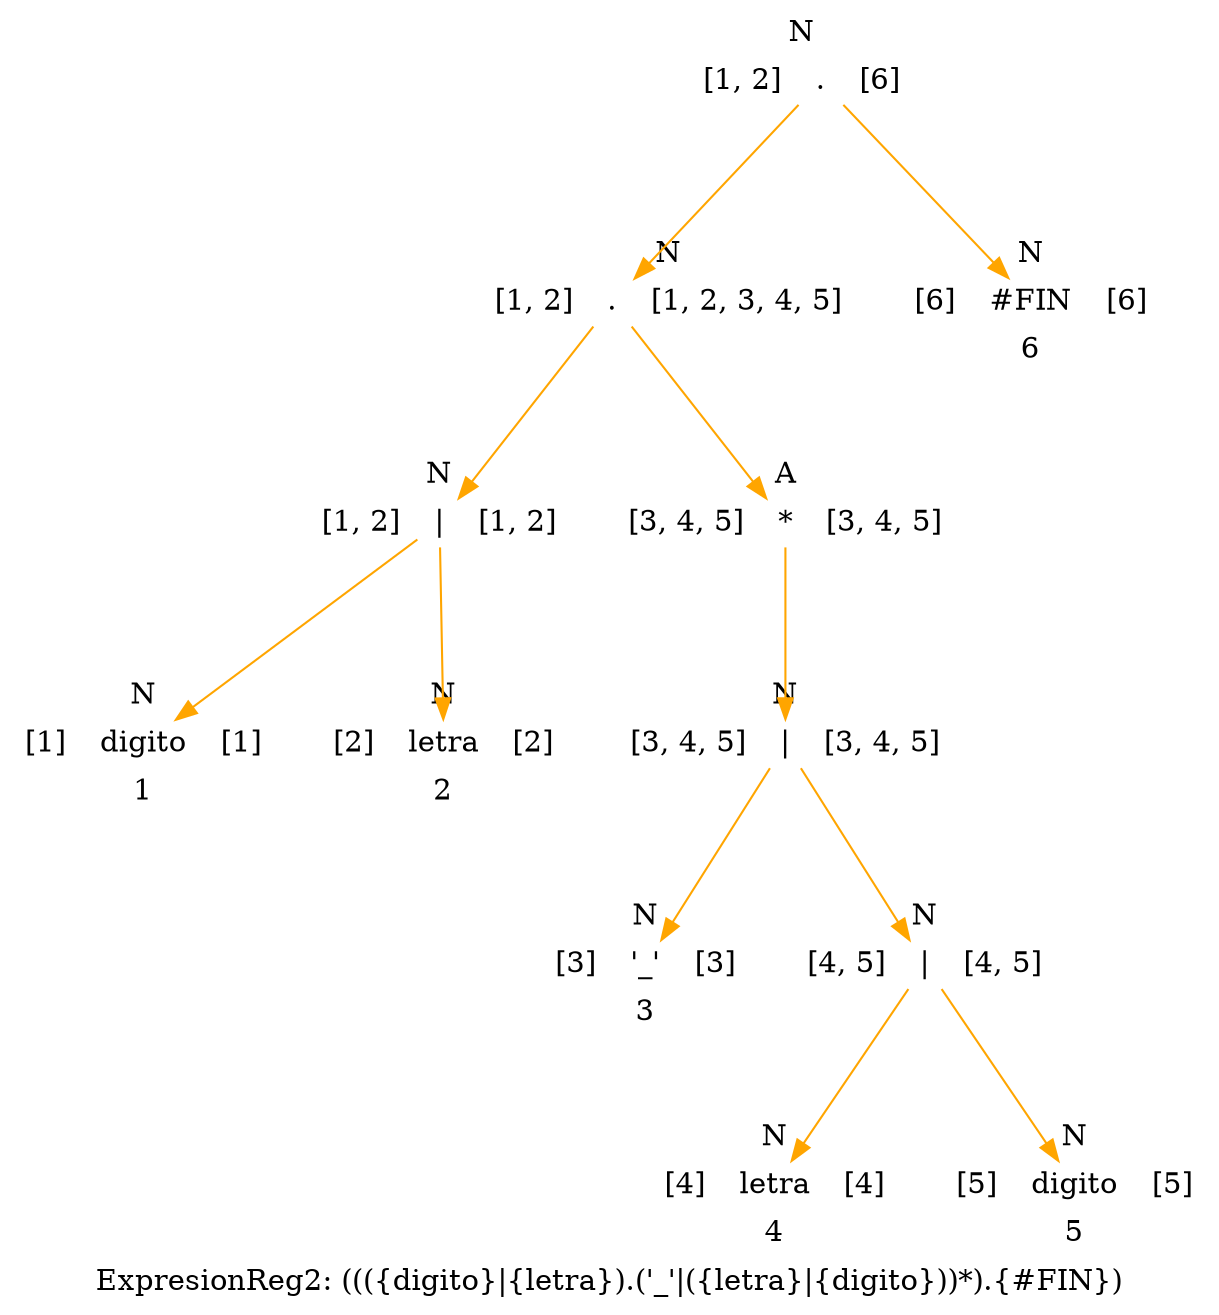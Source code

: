 digraph structs {
    node [shape=record];
    label = "ExpresionReg2: ((({digito}|{letra}).('_'|({letra}|{digito}))*).{#FIN})";
    Nodo12 [label="{ N |{[1, 2]|<here> . |[6]}| }" color="white"];
    Nodo10 [label="{ N |{[1, 2]|<here> . |[1, 2, 3, 4, 5]}| }" color="white"];
    Nodo3 [label="{ N |{[1, 2]|<here> \| |[1, 2]}| }" color="white"];
    Nodo1 [label="{ N |{[1]|<here> digito |[1]}| 1}" color="white"];
    Nodo2 [label="{ N |{[2]|<here> letra |[2]}| 2}" color="white"];
    Nodo9 [label="{ A |{[3, 4, 5]|<here> * |[3, 4, 5]}| }" color="white"];
    Nodo8 [label="{ N |{[3, 4, 5]|<here> \| |[3, 4, 5]}| }" color="white"];
    Nodo4 [label="{ N |{[3]|<here> '_' |[3]}| 3}" color="white"];
    Nodo7 [label="{ N |{[4, 5]|<here> \| |[4, 5]}| }" color="white"];
    Nodo5 [label="{ N |{[4]|<here> letra |[4]}| 4}" color="white"];
    Nodo6 [label="{ N |{[5]|<here> digito |[5]}| 5}" color="white"];
    Nodo11 [label="{ N |{[6]|<here> #FIN |[6]}| 6}" color="white"];
    Nodo12:here -> Nodo10:here [color="orange"];
    Nodo12:here -> Nodo11:here [color="orange"];
    Nodo10:here -> Nodo3:here [color="orange"];
    Nodo10:here -> Nodo9:here [color="orange"];
    Nodo3:here -> Nodo1:here [color="orange"];
    Nodo3:here -> Nodo2:here [color="orange"];
    Nodo9:here -> Nodo8:here [color="orange"];
    Nodo8:here -> Nodo4:here [color="orange"];
    Nodo8:here -> Nodo7:here [color="orange"];
    Nodo7:here -> Nodo5:here [color="orange"];
    Nodo7:here -> Nodo6:here [color="orange"];
}
